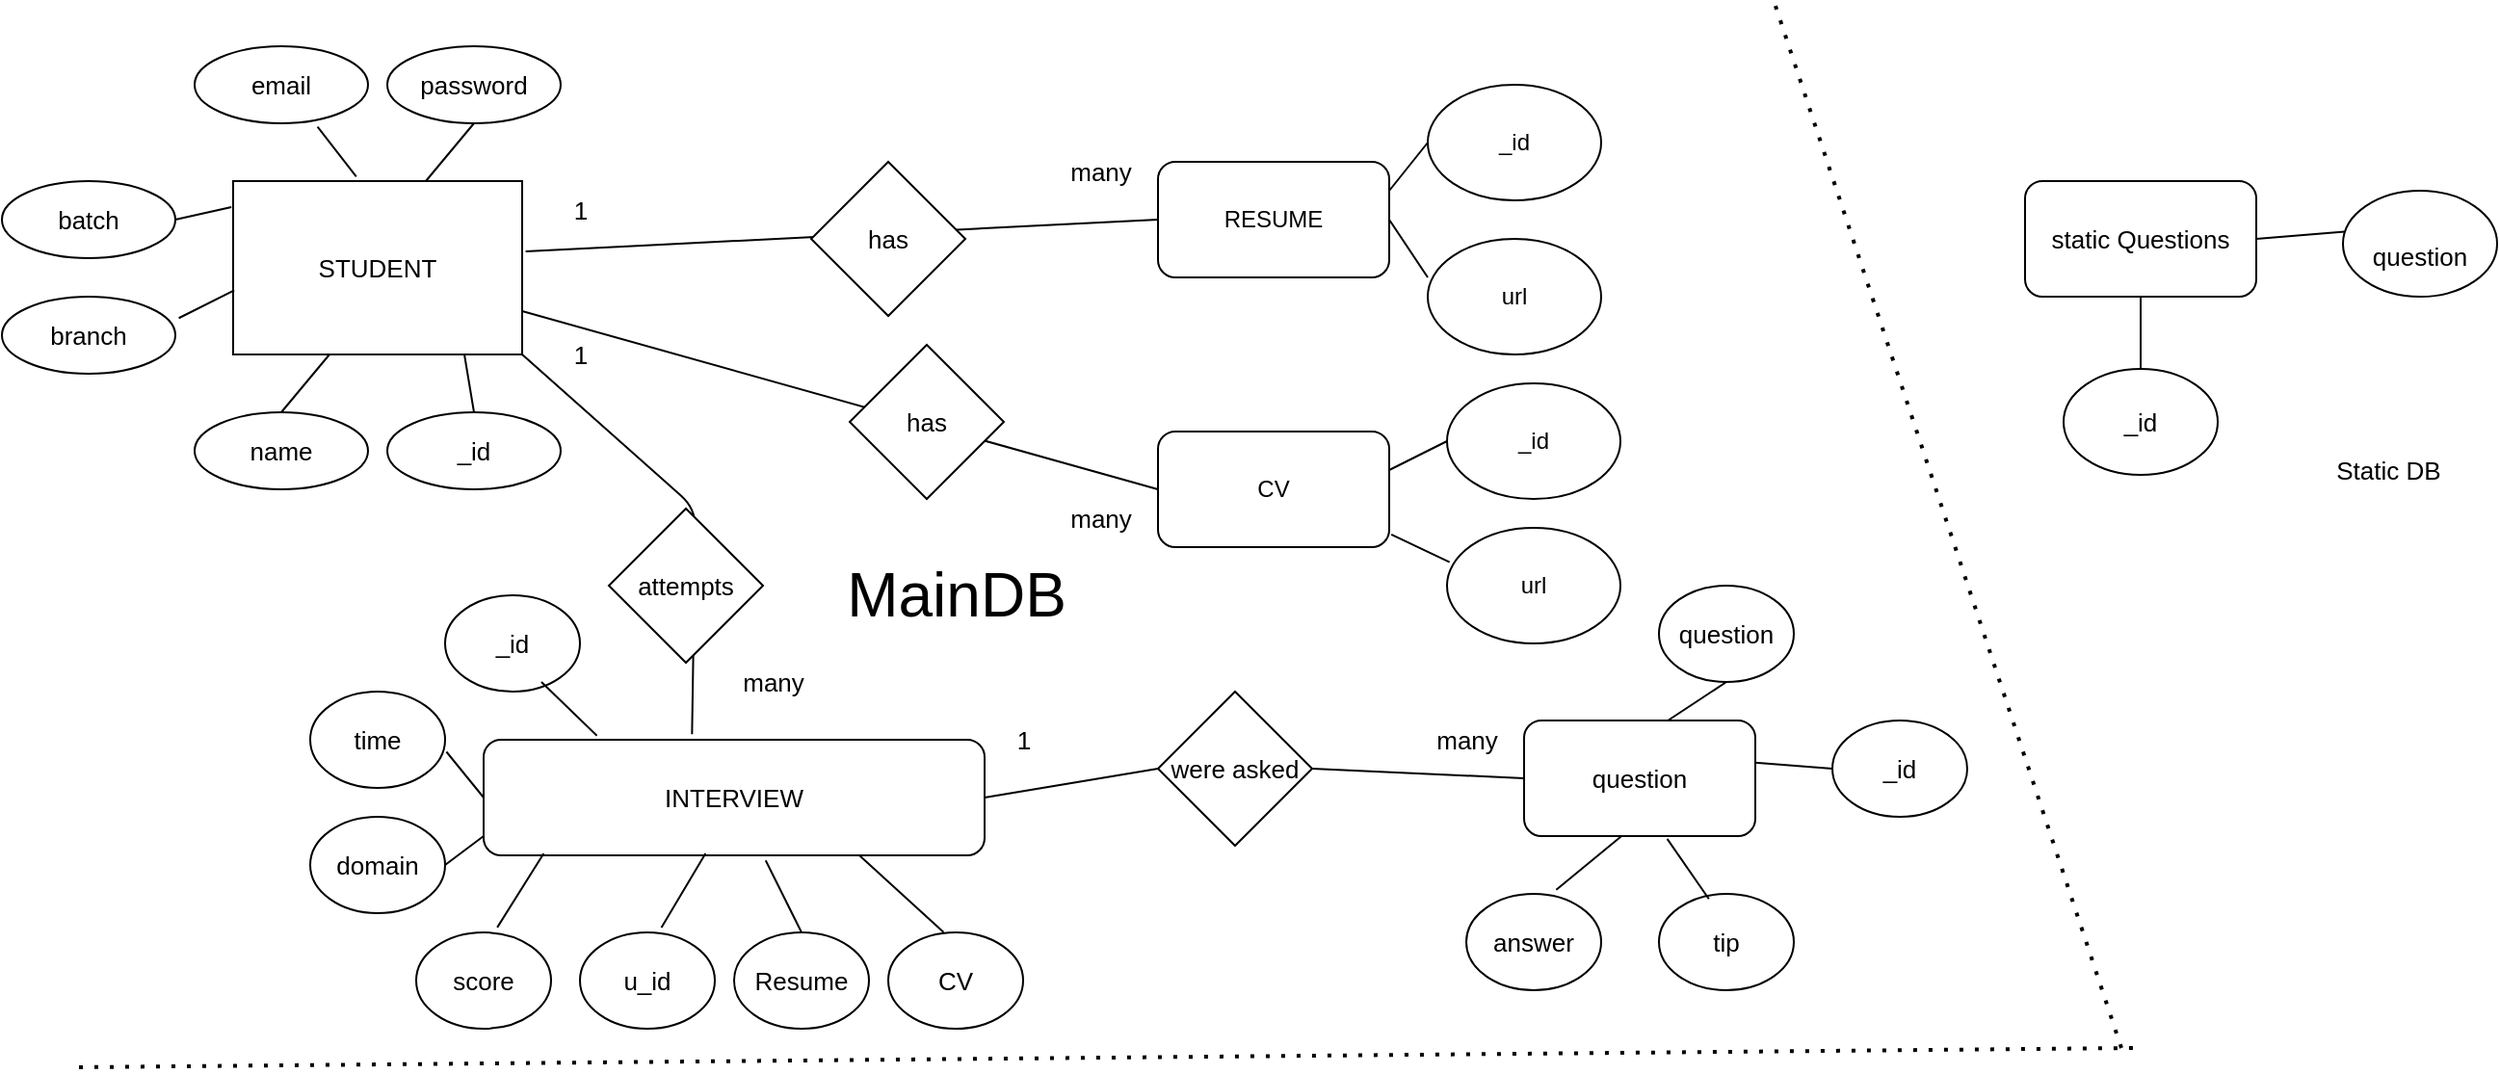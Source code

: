 <mxfile>
    <diagram id="iIWZqJ20wkpDSNa68VRA" name="Page-1">
        <mxGraphModel dx="1549" dy="1822" grid="1" gridSize="10" guides="1" tooltips="1" connect="1" arrows="1" fold="1" page="1" pageScale="1" pageWidth="850" pageHeight="1100" math="0" shadow="0">
            <root>
                <mxCell id="0"/>
                <mxCell id="1" parent="0"/>
                <mxCell id="2" value="RESUME" style="rounded=1;whiteSpace=wrap;html=1;" vertex="1" parent="1">
                    <mxGeometry x="620" y="60" width="120" height="60" as="geometry"/>
                </mxCell>
                <mxCell id="3" value="CV" style="rounded=1;whiteSpace=wrap;html=1;" vertex="1" parent="1">
                    <mxGeometry x="620" y="200" width="120" height="60" as="geometry"/>
                </mxCell>
                <mxCell id="4" value="_id" style="ellipse;whiteSpace=wrap;html=1;" vertex="1" parent="1">
                    <mxGeometry x="760" y="20" width="90" height="60" as="geometry"/>
                </mxCell>
                <mxCell id="5" value="_id" style="ellipse;whiteSpace=wrap;html=1;" vertex="1" parent="1">
                    <mxGeometry x="770" y="175" width="90" height="60" as="geometry"/>
                </mxCell>
                <mxCell id="6" value="url" style="ellipse;whiteSpace=wrap;html=1;" vertex="1" parent="1">
                    <mxGeometry x="770" y="250" width="90" height="60" as="geometry"/>
                </mxCell>
                <mxCell id="7" value="url" style="ellipse;whiteSpace=wrap;html=1;" vertex="1" parent="1">
                    <mxGeometry x="760" y="100" width="90" height="60" as="geometry"/>
                </mxCell>
                <mxCell id="8" value="" style="endArrow=none;html=1;fontSize=13;entryX=0;entryY=0.5;entryDx=0;entryDy=0;" edge="1" parent="1" target="5">
                    <mxGeometry width="50" height="50" relative="1" as="geometry">
                        <mxPoint x="740" y="220" as="sourcePoint"/>
                        <mxPoint x="780" y="190" as="targetPoint"/>
                    </mxGeometry>
                </mxCell>
                <mxCell id="9" value="" style="endArrow=none;html=1;fontSize=13;entryX=0.015;entryY=0.297;entryDx=0;entryDy=0;entryPerimeter=0;exitX=1.009;exitY=0.891;exitDx=0;exitDy=0;exitPerimeter=0;" edge="1" parent="1" source="3" target="6">
                    <mxGeometry width="50" height="50" relative="1" as="geometry">
                        <mxPoint x="720" y="300" as="sourcePoint"/>
                        <mxPoint x="770" y="250" as="targetPoint"/>
                    </mxGeometry>
                </mxCell>
                <mxCell id="11" value="" style="endArrow=none;html=1;fontSize=13;entryX=0;entryY=0.5;entryDx=0;entryDy=0;exitX=1;exitY=0.25;exitDx=0;exitDy=0;" edge="1" parent="1" source="2" target="4">
                    <mxGeometry width="50" height="50" relative="1" as="geometry">
                        <mxPoint x="750" y="70" as="sourcePoint"/>
                        <mxPoint x="770" y="50" as="targetPoint"/>
                    </mxGeometry>
                </mxCell>
                <mxCell id="13" value="" style="endArrow=none;html=1;fontSize=13;entryX=0;entryY=0.333;entryDx=0;entryDy=0;entryPerimeter=0;exitX=1;exitY=0.5;exitDx=0;exitDy=0;" edge="1" parent="1" source="2" target="7">
                    <mxGeometry width="50" height="50" relative="1" as="geometry">
                        <mxPoint x="720" y="150" as="sourcePoint"/>
                        <mxPoint x="770" y="100" as="targetPoint"/>
                    </mxGeometry>
                </mxCell>
                <mxCell id="14" value="STUDENT" style="rounded=0;whiteSpace=wrap;html=1;fontSize=13;" vertex="1" parent="1">
                    <mxGeometry x="140" y="70" width="150" height="90" as="geometry"/>
                </mxCell>
                <mxCell id="15" value="name" style="ellipse;whiteSpace=wrap;html=1;fontSize=13;" vertex="1" parent="1">
                    <mxGeometry x="120" y="190" width="90" height="40" as="geometry"/>
                </mxCell>
                <mxCell id="16" value="_id" style="ellipse;whiteSpace=wrap;html=1;fontSize=13;" vertex="1" parent="1">
                    <mxGeometry x="220" y="190" width="90" height="40" as="geometry"/>
                </mxCell>
                <mxCell id="17" value="branch" style="ellipse;whiteSpace=wrap;html=1;fontSize=13;" vertex="1" parent="1">
                    <mxGeometry x="20" y="130" width="90" height="40" as="geometry"/>
                </mxCell>
                <mxCell id="18" value="batch" style="ellipse;whiteSpace=wrap;html=1;fontSize=13;" vertex="1" parent="1">
                    <mxGeometry x="20" y="70" width="90" height="40" as="geometry"/>
                </mxCell>
                <mxCell id="19" value="email" style="ellipse;whiteSpace=wrap;html=1;fontSize=13;" vertex="1" parent="1">
                    <mxGeometry x="120" width="90" height="40" as="geometry"/>
                </mxCell>
                <mxCell id="20" value="password" style="ellipse;whiteSpace=wrap;html=1;fontSize=13;" vertex="1" parent="1">
                    <mxGeometry x="220" width="90" height="40" as="geometry"/>
                </mxCell>
                <mxCell id="21" value="" style="endArrow=none;html=1;fontSize=13;exitX=0.5;exitY=0;exitDx=0;exitDy=0;" edge="1" parent="1" source="16">
                    <mxGeometry width="50" height="50" relative="1" as="geometry">
                        <mxPoint x="220" y="200" as="sourcePoint"/>
                        <mxPoint x="260" y="160" as="targetPoint"/>
                    </mxGeometry>
                </mxCell>
                <mxCell id="24" value="" style="endArrow=none;html=1;fontSize=13;entryX=0.004;entryY=0.63;entryDx=0;entryDy=0;entryPerimeter=0;exitX=1.02;exitY=0.278;exitDx=0;exitDy=0;exitPerimeter=0;" edge="1" parent="1" source="17" target="14">
                    <mxGeometry width="50" height="50" relative="1" as="geometry">
                        <mxPoint x="100" y="160" as="sourcePoint"/>
                        <mxPoint x="150" y="110" as="targetPoint"/>
                    </mxGeometry>
                </mxCell>
                <mxCell id="25" value="" style="endArrow=none;html=1;fontSize=13;entryX=-0.006;entryY=0.15;entryDx=0;entryDy=0;entryPerimeter=0;exitX=1;exitY=0.5;exitDx=0;exitDy=0;" edge="1" parent="1" source="18" target="14">
                    <mxGeometry width="50" height="50" relative="1" as="geometry">
                        <mxPoint x="100" y="110" as="sourcePoint"/>
                        <mxPoint x="150" y="60" as="targetPoint"/>
                    </mxGeometry>
                </mxCell>
                <mxCell id="27" value="" style="endArrow=none;html=1;fontSize=13;entryX=0.709;entryY=1.044;entryDx=0;entryDy=0;entryPerimeter=0;exitX=0.426;exitY=-0.026;exitDx=0;exitDy=0;exitPerimeter=0;" edge="1" parent="1" source="14" target="19">
                    <mxGeometry width="50" height="50" relative="1" as="geometry">
                        <mxPoint x="140" y="80" as="sourcePoint"/>
                        <mxPoint x="190" y="30" as="targetPoint"/>
                    </mxGeometry>
                </mxCell>
                <mxCell id="28" value="" style="endArrow=none;html=1;fontSize=13;entryX=0.5;entryY=1;entryDx=0;entryDy=0;" edge="1" parent="1" target="20">
                    <mxGeometry width="50" height="50" relative="1" as="geometry">
                        <mxPoint x="240" y="70" as="sourcePoint"/>
                        <mxPoint x="280" y="30" as="targetPoint"/>
                    </mxGeometry>
                </mxCell>
                <mxCell id="29" value="" style="endArrow=none;html=1;fontSize=13;exitX=0.5;exitY=0;exitDx=0;exitDy=0;" edge="1" parent="1" source="15">
                    <mxGeometry width="50" height="50" relative="1" as="geometry">
                        <mxPoint x="150" y="200" as="sourcePoint"/>
                        <mxPoint x="190" y="160" as="targetPoint"/>
                    </mxGeometry>
                </mxCell>
                <mxCell id="30" value="" style="endArrow=none;html=1;fontSize=13;entryX=0;entryY=0.5;entryDx=0;entryDy=0;exitX=1.012;exitY=0.406;exitDx=0;exitDy=0;exitPerimeter=0;" edge="1" parent="1" source="14" target="2">
                    <mxGeometry width="50" height="50" relative="1" as="geometry">
                        <mxPoint x="410" y="130" as="sourcePoint"/>
                        <mxPoint x="460" y="80" as="targetPoint"/>
                    </mxGeometry>
                </mxCell>
                <mxCell id="31" value="" style="endArrow=none;html=1;fontSize=13;exitX=1;exitY=0.75;exitDx=0;exitDy=0;entryX=0;entryY=0.5;entryDx=0;entryDy=0;" edge="1" parent="1" source="14" target="3">
                    <mxGeometry width="50" height="50" relative="1" as="geometry">
                        <mxPoint x="620" y="190" as="sourcePoint"/>
                        <mxPoint x="670" y="140" as="targetPoint"/>
                    </mxGeometry>
                </mxCell>
                <mxCell id="32" value="has" style="rhombus;whiteSpace=wrap;html=1;fontSize=13;" vertex="1" parent="1">
                    <mxGeometry x="440" y="60" width="80" height="80" as="geometry"/>
                </mxCell>
                <mxCell id="33" value="has" style="rhombus;whiteSpace=wrap;html=1;fontSize=13;" vertex="1" parent="1">
                    <mxGeometry x="460" y="155" width="80" height="80" as="geometry"/>
                </mxCell>
                <mxCell id="34" value="1" style="text;html=1;align=center;verticalAlign=middle;resizable=0;points=[];autosize=1;strokeColor=none;fillColor=none;fontSize=13;" vertex="1" parent="1">
                    <mxGeometry x="305" y="70" width="30" height="30" as="geometry"/>
                </mxCell>
                <mxCell id="35" value="1" style="text;html=1;align=center;verticalAlign=middle;resizable=0;points=[];autosize=1;strokeColor=none;fillColor=none;fontSize=13;" vertex="1" parent="1">
                    <mxGeometry x="305" y="145" width="30" height="30" as="geometry"/>
                </mxCell>
                <mxCell id="36" value="many" style="text;html=1;align=center;verticalAlign=middle;resizable=0;points=[];autosize=1;strokeColor=none;fillColor=none;fontSize=13;" vertex="1" parent="1">
                    <mxGeometry x="560" y="50" width="60" height="30" as="geometry"/>
                </mxCell>
                <mxCell id="37" value="many" style="text;html=1;align=center;verticalAlign=middle;resizable=0;points=[];autosize=1;strokeColor=none;fillColor=none;fontSize=13;" vertex="1" parent="1">
                    <mxGeometry x="560" y="230" width="60" height="30" as="geometry"/>
                </mxCell>
                <mxCell id="38" value="INTERVIEW" style="rounded=1;whiteSpace=wrap;html=1;fontSize=13;" vertex="1" parent="1">
                    <mxGeometry x="270" y="360" width="260" height="60" as="geometry"/>
                </mxCell>
                <mxCell id="40" value="" style="endArrow=none;html=1;fontSize=13;entryX=1;entryY=1;entryDx=0;entryDy=0;exitX=0.416;exitY=-0.048;exitDx=0;exitDy=0;exitPerimeter=0;" edge="1" parent="1" source="38" target="14">
                    <mxGeometry width="50" height="50" relative="1" as="geometry">
                        <mxPoint x="380" y="350" as="sourcePoint"/>
                        <mxPoint x="430" y="270" as="targetPoint"/>
                        <Array as="points">
                            <mxPoint x="380" y="240"/>
                        </Array>
                    </mxGeometry>
                </mxCell>
                <mxCell id="43" value="attempts" style="rhombus;whiteSpace=wrap;html=1;fontSize=13;" vertex="1" parent="1">
                    <mxGeometry x="335" y="240" width="80" height="80" as="geometry"/>
                </mxCell>
                <mxCell id="45" value="question" style="rounded=1;whiteSpace=wrap;html=1;fontSize=13;" vertex="1" parent="1">
                    <mxGeometry x="810" y="350" width="120" height="60" as="geometry"/>
                </mxCell>
                <mxCell id="46" value="_id" style="ellipse;whiteSpace=wrap;html=1;fontSize=13;" vertex="1" parent="1">
                    <mxGeometry x="970" y="350" width="70" height="50" as="geometry"/>
                </mxCell>
                <mxCell id="47" value="tip" style="ellipse;whiteSpace=wrap;html=1;fontSize=13;" vertex="1" parent="1">
                    <mxGeometry x="880" y="440" width="70" height="50" as="geometry"/>
                </mxCell>
                <mxCell id="48" value="answer" style="ellipse;whiteSpace=wrap;html=1;fontSize=13;" vertex="1" parent="1">
                    <mxGeometry x="780" y="440" width="70" height="50" as="geometry"/>
                </mxCell>
                <mxCell id="49" value="question" style="ellipse;whiteSpace=wrap;html=1;fontSize=13;" vertex="1" parent="1">
                    <mxGeometry x="880" y="280" width="70" height="50" as="geometry"/>
                </mxCell>
                <mxCell id="52" value="" style="endArrow=none;html=1;fontSize=13;exitX=1;exitY=0.5;exitDx=0;exitDy=0;entryX=0;entryY=0.5;entryDx=0;entryDy=0;startArrow=none;" edge="1" parent="1" source="50" target="45">
                    <mxGeometry width="50" height="50" relative="1" as="geometry">
                        <mxPoint x="640" y="370" as="sourcePoint"/>
                        <mxPoint x="690" y="320" as="targetPoint"/>
                    </mxGeometry>
                </mxCell>
                <mxCell id="53" value="" style="endArrow=none;html=1;fontSize=13;exitX=1;exitY=0.5;exitDx=0;exitDy=0;entryX=0;entryY=0.5;entryDx=0;entryDy=0;" edge="1" parent="1" source="38" target="50">
                    <mxGeometry width="50" height="50" relative="1" as="geometry">
                        <mxPoint x="530" y="390.0" as="sourcePoint"/>
                        <mxPoint x="810" y="380.0" as="targetPoint"/>
                    </mxGeometry>
                </mxCell>
                <mxCell id="50" value="were asked" style="rhombus;whiteSpace=wrap;html=1;fontSize=13;" vertex="1" parent="1">
                    <mxGeometry x="620" y="335" width="80" height="80" as="geometry"/>
                </mxCell>
                <mxCell id="54" value="" style="endArrow=none;html=1;fontSize=13;entryX=0.419;entryY=1.004;entryDx=0;entryDy=0;entryPerimeter=0;exitX=0.667;exitY=-0.043;exitDx=0;exitDy=0;exitPerimeter=0;" edge="1" parent="1" source="48" target="45">
                    <mxGeometry width="50" height="50" relative="1" as="geometry">
                        <mxPoint x="820" y="450" as="sourcePoint"/>
                        <mxPoint x="870" y="400" as="targetPoint"/>
                    </mxGeometry>
                </mxCell>
                <mxCell id="55" value="" style="endArrow=none;html=1;fontSize=13;entryX=0.5;entryY=1;entryDx=0;entryDy=0;exitX=0.619;exitY=0.004;exitDx=0;exitDy=0;exitPerimeter=0;" edge="1" parent="1" source="45" target="49">
                    <mxGeometry width="50" height="50" relative="1" as="geometry">
                        <mxPoint x="880" y="360" as="sourcePoint"/>
                        <mxPoint x="930" y="310" as="targetPoint"/>
                    </mxGeometry>
                </mxCell>
                <mxCell id="56" value="" style="endArrow=none;html=1;fontSize=13;entryX=0;entryY=0.5;entryDx=0;entryDy=0;exitX=0.999;exitY=0.364;exitDx=0;exitDy=0;exitPerimeter=0;" edge="1" parent="1" source="45" target="46">
                    <mxGeometry width="50" height="50" relative="1" as="geometry">
                        <mxPoint x="920" y="400" as="sourcePoint"/>
                        <mxPoint x="970" y="350" as="targetPoint"/>
                    </mxGeometry>
                </mxCell>
                <mxCell id="57" value="" style="endArrow=none;html=1;fontSize=13;entryX=0.619;entryY=1.024;entryDx=0;entryDy=0;entryPerimeter=0;exitX=0.37;exitY=0.053;exitDx=0;exitDy=0;exitPerimeter=0;" edge="1" parent="1" source="47" target="45">
                    <mxGeometry width="50" height="50" relative="1" as="geometry">
                        <mxPoint x="880" y="450" as="sourcePoint"/>
                        <mxPoint x="930" y="400" as="targetPoint"/>
                    </mxGeometry>
                </mxCell>
                <mxCell id="58" value="1" style="text;html=1;align=center;verticalAlign=middle;resizable=0;points=[];autosize=1;strokeColor=none;fillColor=none;fontSize=13;" vertex="1" parent="1">
                    <mxGeometry x="535" y="345" width="30" height="30" as="geometry"/>
                </mxCell>
                <mxCell id="59" value="many&lt;br&gt;" style="text;html=1;align=center;verticalAlign=middle;resizable=0;points=[];autosize=1;strokeColor=none;fillColor=none;fontSize=13;" vertex="1" parent="1">
                    <mxGeometry x="750" y="345" width="60" height="30" as="geometry"/>
                </mxCell>
                <mxCell id="60" value="static Questions" style="rounded=1;whiteSpace=wrap;html=1;fontSize=13;" vertex="1" parent="1">
                    <mxGeometry x="1070" y="70" width="120" height="60" as="geometry"/>
                </mxCell>
                <mxCell id="65" value="" style="endArrow=none;dashed=1;html=1;dashPattern=1 3;strokeWidth=2;fontSize=13;" edge="1" parent="1">
                    <mxGeometry width="50" height="50" relative="1" as="geometry">
                        <mxPoint x="60" y="530" as="sourcePoint"/>
                        <mxPoint x="1127.2" y="520" as="targetPoint"/>
                    </mxGeometry>
                </mxCell>
                <mxCell id="66" value="" style="endArrow=none;dashed=1;html=1;dashPattern=1 3;strokeWidth=2;fontSize=13;" edge="1" parent="1">
                    <mxGeometry width="50" height="50" relative="1" as="geometry">
                        <mxPoint x="1120" y="520" as="sourcePoint"/>
                        <mxPoint x="940" y="-22.4" as="targetPoint"/>
                    </mxGeometry>
                </mxCell>
                <mxCell id="67" value="score" style="ellipse;whiteSpace=wrap;html=1;fontSize=13;" vertex="1" parent="1">
                    <mxGeometry x="235" y="460" width="70" height="50" as="geometry"/>
                </mxCell>
                <mxCell id="68" value="u_id" style="ellipse;whiteSpace=wrap;html=1;fontSize=13;" vertex="1" parent="1">
                    <mxGeometry x="320" y="460" width="70" height="50" as="geometry"/>
                </mxCell>
                <mxCell id="69" value="domain" style="ellipse;whiteSpace=wrap;html=1;fontSize=13;" vertex="1" parent="1">
                    <mxGeometry x="180" y="400" width="70" height="50" as="geometry"/>
                </mxCell>
                <mxCell id="70" value="time" style="ellipse;whiteSpace=wrap;html=1;fontSize=13;" vertex="1" parent="1">
                    <mxGeometry x="180" y="335" width="70" height="50" as="geometry"/>
                </mxCell>
                <mxCell id="71" value="Resume" style="ellipse;whiteSpace=wrap;html=1;fontSize=13;" vertex="1" parent="1">
                    <mxGeometry x="400" y="460" width="70" height="50" as="geometry"/>
                </mxCell>
                <mxCell id="72" value="CV" style="ellipse;whiteSpace=wrap;html=1;fontSize=13;" vertex="1" parent="1">
                    <mxGeometry x="480" y="460" width="70" height="50" as="geometry"/>
                </mxCell>
                <mxCell id="73" value="_id" style="ellipse;whiteSpace=wrap;html=1;fontSize=13;" vertex="1" parent="1">
                    <mxGeometry x="250" y="285" width="70" height="50" as="geometry"/>
                </mxCell>
                <mxCell id="74" value="" style="endArrow=none;html=1;fontSize=13;exitX=0.601;exitY=-0.051;exitDx=0;exitDy=0;exitPerimeter=0;entryX=0.12;entryY=0.984;entryDx=0;entryDy=0;entryPerimeter=0;" edge="1" parent="1" source="67" target="38">
                    <mxGeometry width="50" height="50" relative="1" as="geometry">
                        <mxPoint x="270" y="460" as="sourcePoint"/>
                        <mxPoint x="320" y="410" as="targetPoint"/>
                    </mxGeometry>
                </mxCell>
                <mxCell id="75" value="" style="endArrow=none;html=1;fontSize=13;exitX=0.41;exitY=-0.003;exitDx=0;exitDy=0;exitPerimeter=0;entryX=0.75;entryY=1;entryDx=0;entryDy=0;" edge="1" parent="1" source="72" target="38">
                    <mxGeometry width="50" height="50" relative="1" as="geometry">
                        <mxPoint x="560" y="430" as="sourcePoint"/>
                        <mxPoint x="610" y="380" as="targetPoint"/>
                    </mxGeometry>
                </mxCell>
                <mxCell id="76" value="" style="endArrow=none;html=1;fontSize=13;exitX=0.5;exitY=0;exitDx=0;exitDy=0;entryX=0.563;entryY=1.044;entryDx=0;entryDy=0;entryPerimeter=0;" edge="1" parent="1" source="71" target="38">
                    <mxGeometry width="50" height="50" relative="1" as="geometry">
                        <mxPoint x="560" y="430" as="sourcePoint"/>
                        <mxPoint x="610" y="380" as="targetPoint"/>
                    </mxGeometry>
                </mxCell>
                <mxCell id="77" value="" style="endArrow=none;html=1;fontSize=13;exitX=0.604;exitY=-0.051;exitDx=0;exitDy=0;exitPerimeter=0;entryX=0.443;entryY=0.984;entryDx=0;entryDy=0;entryPerimeter=0;" edge="1" parent="1" source="68" target="38">
                    <mxGeometry width="50" height="50" relative="1" as="geometry">
                        <mxPoint x="560" y="430" as="sourcePoint"/>
                        <mxPoint x="610" y="380" as="targetPoint"/>
                    </mxGeometry>
                </mxCell>
                <mxCell id="78" value="" style="endArrow=none;html=1;fontSize=13;exitX=1;exitY=0.5;exitDx=0;exitDy=0;entryX=0;entryY=0.833;entryDx=0;entryDy=0;entryPerimeter=0;" edge="1" parent="1" source="69" target="38">
                    <mxGeometry width="50" height="50" relative="1" as="geometry">
                        <mxPoint x="230" y="440" as="sourcePoint"/>
                        <mxPoint x="270" y="400" as="targetPoint"/>
                    </mxGeometry>
                </mxCell>
                <mxCell id="79" value="" style="endArrow=none;html=1;fontSize=13;exitX=1.01;exitY=0.625;exitDx=0;exitDy=0;exitPerimeter=0;entryX=0;entryY=0.5;entryDx=0;entryDy=0;entryPerimeter=0;" edge="1" parent="1" source="70" target="38">
                    <mxGeometry width="50" height="50" relative="1" as="geometry">
                        <mxPoint x="240" y="390" as="sourcePoint"/>
                        <mxPoint x="270" y="380" as="targetPoint"/>
                    </mxGeometry>
                </mxCell>
                <mxCell id="81" value="" style="endArrow=none;html=1;fontSize=13;exitX=0.714;exitY=0.9;exitDx=0;exitDy=0;exitPerimeter=0;entryX=0.226;entryY=-0.036;entryDx=0;entryDy=0;entryPerimeter=0;" edge="1" parent="1" source="73" target="38">
                    <mxGeometry width="50" height="50" relative="1" as="geometry">
                        <mxPoint x="560" y="430" as="sourcePoint"/>
                        <mxPoint x="610" y="380" as="targetPoint"/>
                    </mxGeometry>
                </mxCell>
                <mxCell id="82" value="&lt;p style=&quot;line-height: 140%; font-size: 32px;&quot;&gt;MainDB&lt;/p&gt;" style="text;html=1;align=center;verticalAlign=middle;resizable=0;points=[];autosize=1;strokeColor=none;fillColor=none;fontSize=13;" vertex="1" parent="1">
                    <mxGeometry x="445" y="225" width="140" height="120" as="geometry"/>
                </mxCell>
                <mxCell id="83" value="&lt;font style=&quot;font-size: 13px;&quot;&gt;question&lt;/font&gt;" style="ellipse;whiteSpace=wrap;html=1;fontSize=32;" vertex="1" parent="1">
                    <mxGeometry x="1235" y="75" width="80" height="55" as="geometry"/>
                </mxCell>
                <mxCell id="86" value="&lt;font style=&quot;font-size: 13px;&quot;&gt;_id&lt;/font&gt;" style="ellipse;whiteSpace=wrap;html=1;fontSize=13;" vertex="1" parent="1">
                    <mxGeometry x="1090" y="167.5" width="80" height="55" as="geometry"/>
                </mxCell>
                <mxCell id="88" value="" style="endArrow=none;html=1;fontSize=13;exitX=0.5;exitY=0;exitDx=0;exitDy=0;entryX=0.5;entryY=1;entryDx=0;entryDy=0;" edge="1" parent="1" source="86" target="60">
                    <mxGeometry width="50" height="50" relative="1" as="geometry">
                        <mxPoint x="1130" y="260" as="sourcePoint"/>
                        <mxPoint x="1180" y="210" as="targetPoint"/>
                    </mxGeometry>
                </mxCell>
                <mxCell id="89" value="" style="endArrow=none;html=1;fontSize=13;exitX=1;exitY=0.5;exitDx=0;exitDy=0;entryX=0.011;entryY=0.386;entryDx=0;entryDy=0;entryPerimeter=0;" edge="1" parent="1" source="60" target="83">
                    <mxGeometry width="50" height="50" relative="1" as="geometry">
                        <mxPoint x="1130" y="260" as="sourcePoint"/>
                        <mxPoint x="1180" y="210" as="targetPoint"/>
                    </mxGeometry>
                </mxCell>
                <mxCell id="90" value="Static DB&amp;nbsp;&lt;br&gt;" style="text;html=1;align=center;verticalAlign=middle;resizable=0;points=[];autosize=1;strokeColor=none;fillColor=none;fontSize=13;" vertex="1" parent="1">
                    <mxGeometry x="1220" y="205" width="80" height="30" as="geometry"/>
                </mxCell>
                <mxCell id="91" value="many" style="text;html=1;align=center;verticalAlign=middle;resizable=0;points=[];autosize=1;strokeColor=none;fillColor=none;fontSize=13;" vertex="1" parent="1">
                    <mxGeometry x="390" y="315" width="60" height="30" as="geometry"/>
                </mxCell>
            </root>
        </mxGraphModel>
    </diagram>
</mxfile>